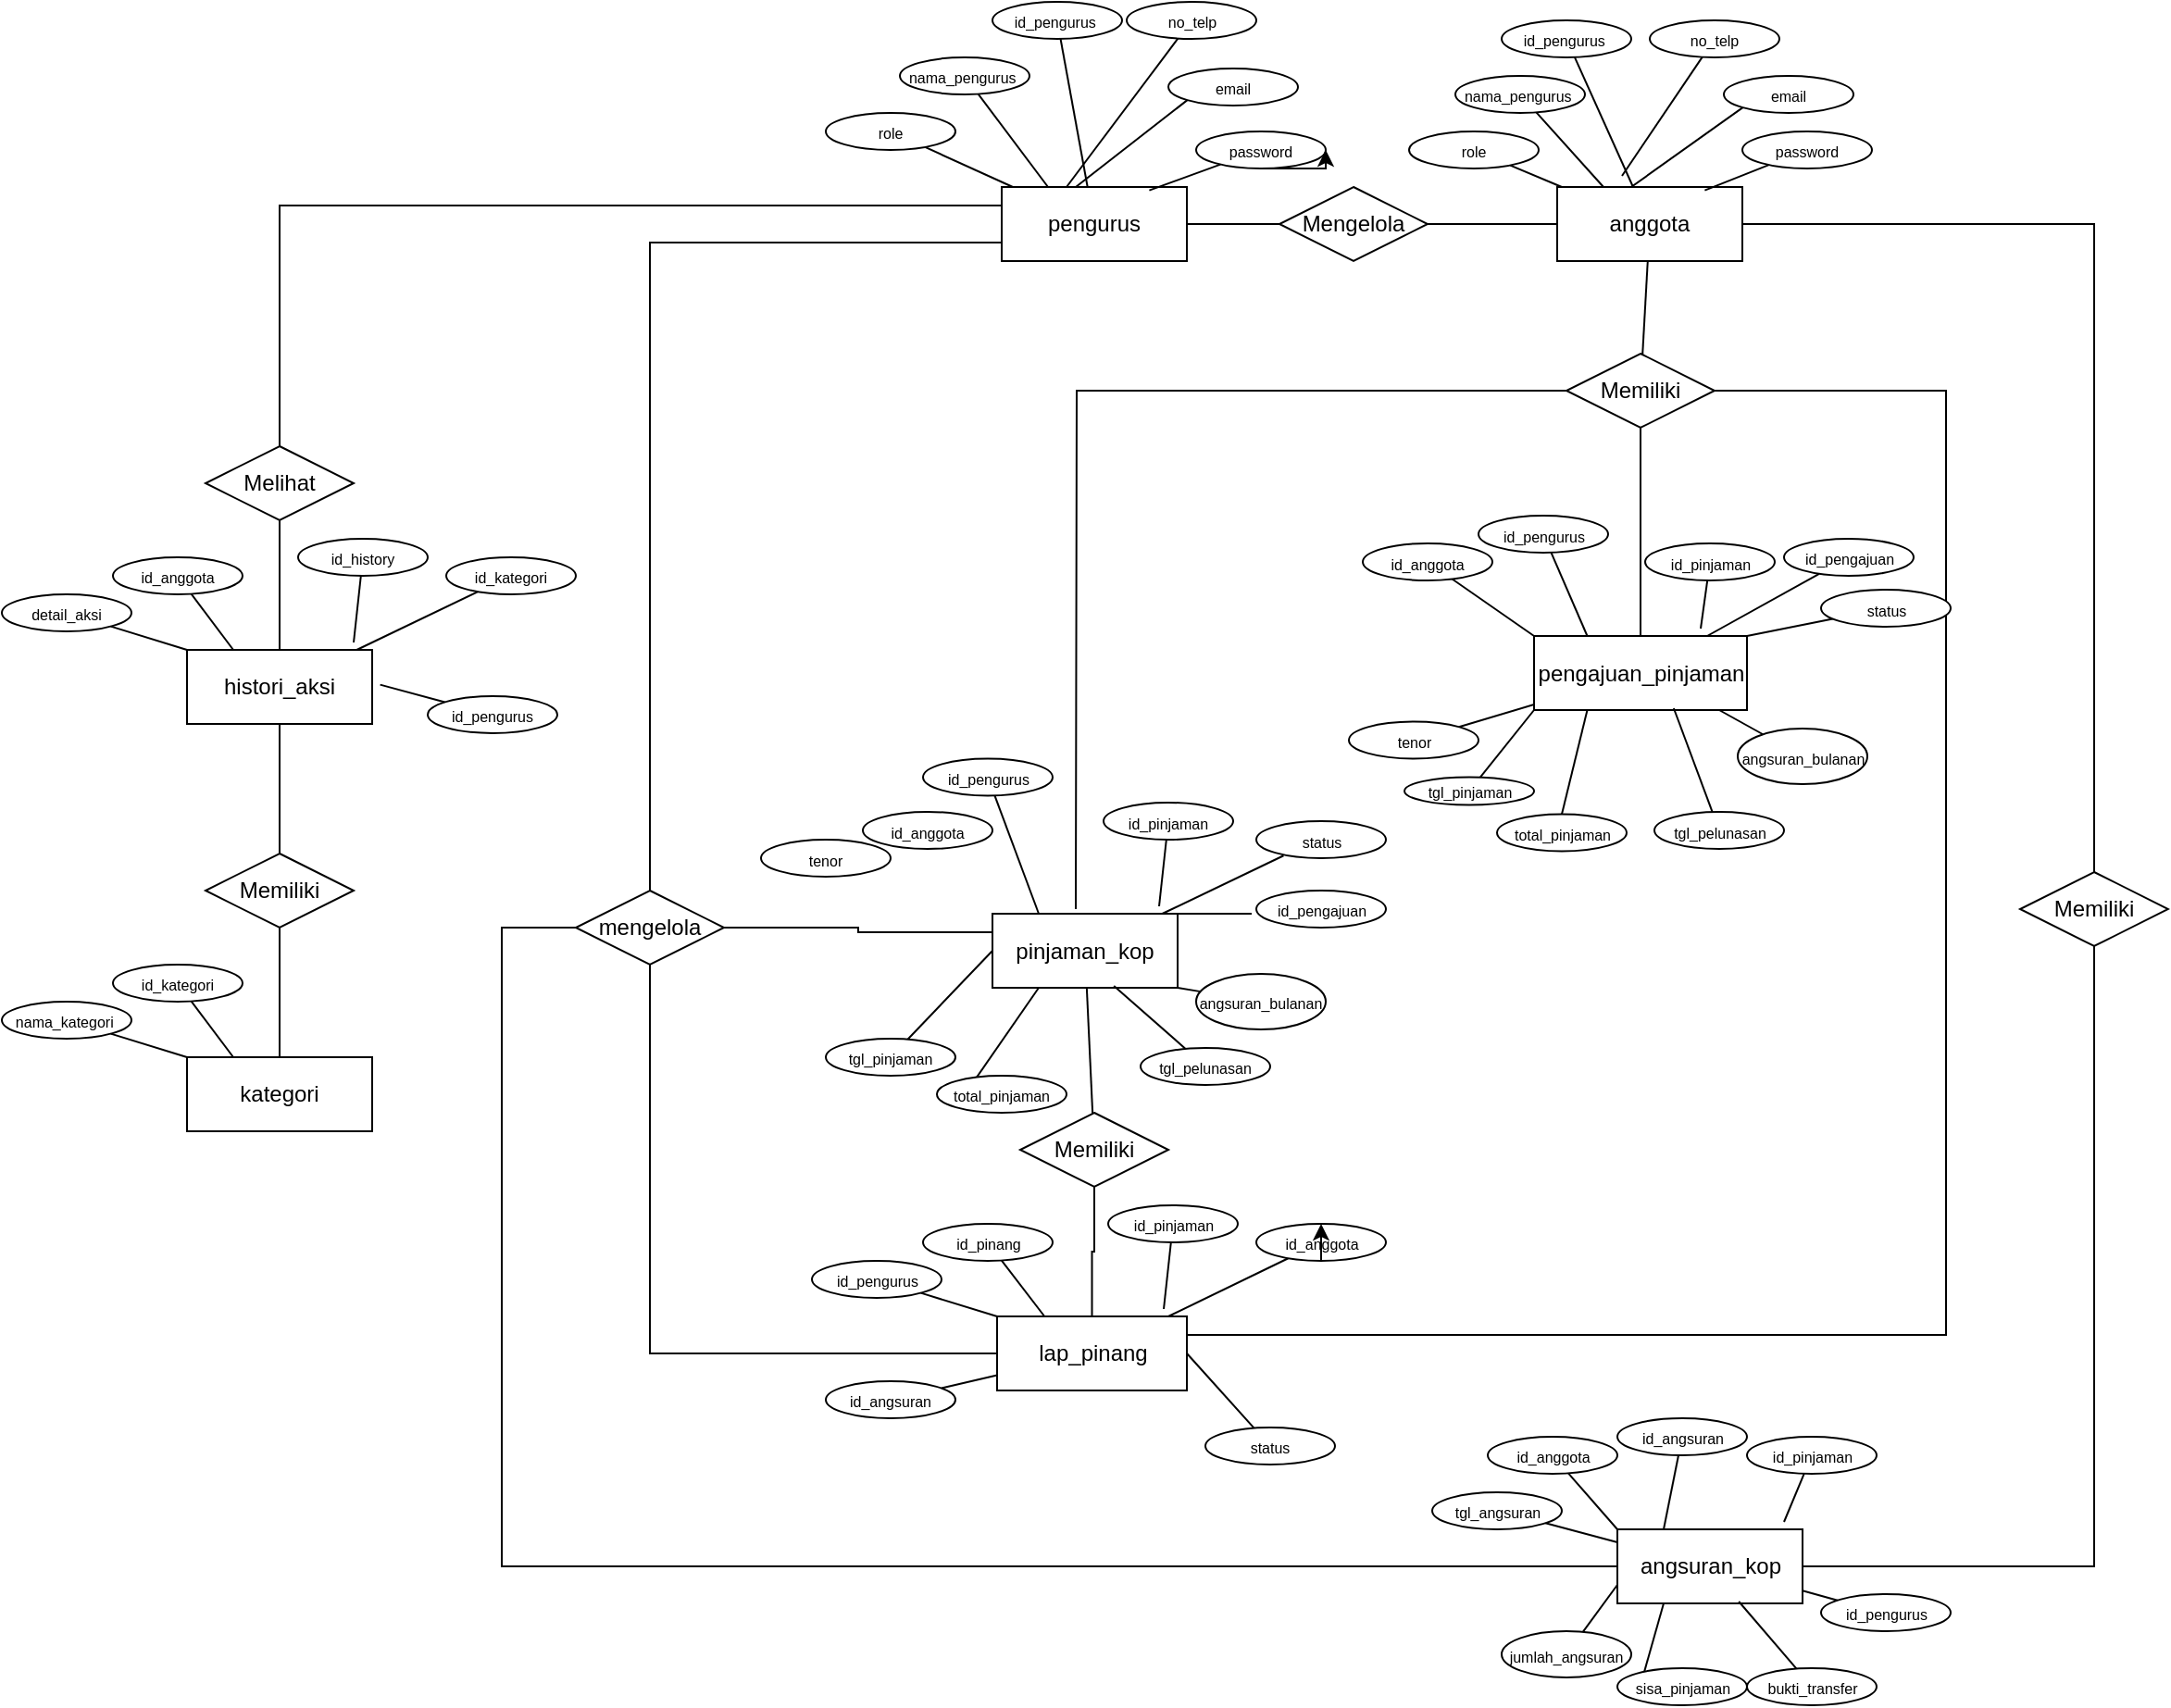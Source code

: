<mxfile version="21.5.2" type="github">
  <diagram name="Halaman-1" id="0R4BsoaivvHy4NkqvmWP">
    <mxGraphModel dx="3850" dy="1746" grid="1" gridSize="10" guides="1" tooltips="1" connect="1" arrows="1" fold="1" page="1" pageScale="1" pageWidth="850" pageHeight="1100" math="0" shadow="0">
      <root>
        <mxCell id="0" />
        <mxCell id="1" parent="0" />
        <mxCell id="HxtZCyK_g-6vB8FXcNJ6-14" style="edgeStyle=orthogonalEdgeStyle;rounded=0;orthogonalLoop=1;jettySize=auto;html=1;strokeWidth=1;endArrow=none;endFill=0;" parent="1" source="HxtZCyK_g-6vB8FXcNJ6-1" target="HxtZCyK_g-6vB8FXcNJ6-4" edge="1">
          <mxGeometry relative="1" as="geometry" />
        </mxCell>
        <mxCell id="T9FW8MjMHzxEppgOWQx2-153" style="edgeStyle=orthogonalEdgeStyle;rounded=0;orthogonalLoop=1;jettySize=auto;html=1;entryX=0.5;entryY=0;entryDx=0;entryDy=0;endArrow=none;endFill=0;" edge="1" parent="1" source="HxtZCyK_g-6vB8FXcNJ6-1" target="T9FW8MjMHzxEppgOWQx2-119">
          <mxGeometry relative="1" as="geometry">
            <Array as="points">
              <mxPoint x="-680" y="140" />
            </Array>
          </mxGeometry>
        </mxCell>
        <mxCell id="T9FW8MjMHzxEppgOWQx2-204" style="edgeStyle=orthogonalEdgeStyle;rounded=0;orthogonalLoop=1;jettySize=auto;html=1;entryX=0.5;entryY=0;entryDx=0;entryDy=0;endArrow=none;endFill=0;" edge="1" parent="1" source="HxtZCyK_g-6vB8FXcNJ6-1" target="T9FW8MjMHzxEppgOWQx2-192">
          <mxGeometry relative="1" as="geometry">
            <Array as="points">
              <mxPoint x="-480" y="160" />
            </Array>
          </mxGeometry>
        </mxCell>
        <mxCell id="HxtZCyK_g-6vB8FXcNJ6-1" value="pengurus" style="whiteSpace=wrap;html=1;align=center;" parent="1" vertex="1">
          <mxGeometry x="-290" y="130" width="100" height="40" as="geometry" />
        </mxCell>
        <mxCell id="HxtZCyK_g-6vB8FXcNJ6-67" style="edgeStyle=orthogonalEdgeStyle;rounded=0;orthogonalLoop=1;jettySize=auto;html=1;entryX=0;entryY=0.5;entryDx=0;entryDy=0;endArrow=none;endFill=0;" parent="1" source="HxtZCyK_g-6vB8FXcNJ6-4" target="HxtZCyK_g-6vB8FXcNJ6-51" edge="1">
          <mxGeometry relative="1" as="geometry" />
        </mxCell>
        <mxCell id="HxtZCyK_g-6vB8FXcNJ6-4" value="Mengelola" style="shape=rhombus;perimeter=rhombusPerimeter;whiteSpace=wrap;html=1;align=center;" parent="1" vertex="1">
          <mxGeometry x="-140" y="130" width="80" height="40" as="geometry" />
        </mxCell>
        <mxCell id="HxtZCyK_g-6vB8FXcNJ6-30" style="rounded=0;orthogonalLoop=1;jettySize=auto;html=1;endArrow=none;endFill=0;" parent="1" source="HxtZCyK_g-6vB8FXcNJ6-17" target="HxtZCyK_g-6vB8FXcNJ6-1" edge="1">
          <mxGeometry relative="1" as="geometry" />
        </mxCell>
        <mxCell id="HxtZCyK_g-6vB8FXcNJ6-17" value="&lt;font style=&quot;font-size: 8px;&quot;&gt;id_pengurus&amp;nbsp;&lt;/font&gt;" style="ellipse;whiteSpace=wrap;html=1;align=center;" parent="1" vertex="1">
          <mxGeometry x="-295" y="30" width="70" height="20" as="geometry" />
        </mxCell>
        <mxCell id="HxtZCyK_g-6vB8FXcNJ6-31" style="rounded=0;orthogonalLoop=1;jettySize=auto;html=1;endArrow=none;endFill=0;" parent="1" source="HxtZCyK_g-6vB8FXcNJ6-19" edge="1">
          <mxGeometry relative="1" as="geometry">
            <mxPoint x="-255" y="130" as="targetPoint" />
          </mxGeometry>
        </mxCell>
        <mxCell id="HxtZCyK_g-6vB8FXcNJ6-19" value="&lt;font style=&quot;font-size: 8px;&quot;&gt;no_telp&lt;/font&gt;" style="ellipse;whiteSpace=wrap;html=1;align=center;" parent="1" vertex="1">
          <mxGeometry x="-222.5" y="30" width="70" height="20" as="geometry" />
        </mxCell>
        <mxCell id="HxtZCyK_g-6vB8FXcNJ6-28" style="rounded=0;orthogonalLoop=1;jettySize=auto;html=1;entryX=0.25;entryY=0;entryDx=0;entryDy=0;endArrow=none;endFill=0;" parent="1" source="HxtZCyK_g-6vB8FXcNJ6-20" target="HxtZCyK_g-6vB8FXcNJ6-1" edge="1">
          <mxGeometry relative="1" as="geometry" />
        </mxCell>
        <mxCell id="HxtZCyK_g-6vB8FXcNJ6-20" value="&lt;font style=&quot;font-size: 8px;&quot;&gt;nama_pengurus&amp;nbsp;&lt;/font&gt;" style="ellipse;whiteSpace=wrap;html=1;align=center;" parent="1" vertex="1">
          <mxGeometry x="-345" y="60" width="70" height="20" as="geometry" />
        </mxCell>
        <mxCell id="HxtZCyK_g-6vB8FXcNJ6-21" style="edgeStyle=orthogonalEdgeStyle;rounded=0;orthogonalLoop=1;jettySize=auto;html=1;exitX=0.5;exitY=1;exitDx=0;exitDy=0;" parent="1" source="HxtZCyK_g-6vB8FXcNJ6-19" target="HxtZCyK_g-6vB8FXcNJ6-19" edge="1">
          <mxGeometry relative="1" as="geometry" />
        </mxCell>
        <mxCell id="HxtZCyK_g-6vB8FXcNJ6-32" style="rounded=0;orthogonalLoop=1;jettySize=auto;html=1;endArrow=none;endFill=0;entryX=0.4;entryY=0;entryDx=0;entryDy=0;entryPerimeter=0;exitX=0;exitY=1;exitDx=0;exitDy=0;" parent="1" source="HxtZCyK_g-6vB8FXcNJ6-22" target="HxtZCyK_g-6vB8FXcNJ6-1" edge="1">
          <mxGeometry relative="1" as="geometry" />
        </mxCell>
        <mxCell id="HxtZCyK_g-6vB8FXcNJ6-22" value="&lt;font style=&quot;font-size: 8px;&quot;&gt;email&lt;/font&gt;" style="ellipse;whiteSpace=wrap;html=1;align=center;" parent="1" vertex="1">
          <mxGeometry x="-200" y="66" width="70" height="20" as="geometry" />
        </mxCell>
        <mxCell id="HxtZCyK_g-6vB8FXcNJ6-33" style="rounded=0;orthogonalLoop=1;jettySize=auto;html=1;entryX=0.797;entryY=0.046;entryDx=0;entryDy=0;entryPerimeter=0;endArrow=none;endFill=0;" parent="1" source="HxtZCyK_g-6vB8FXcNJ6-23" target="HxtZCyK_g-6vB8FXcNJ6-1" edge="1">
          <mxGeometry relative="1" as="geometry" />
        </mxCell>
        <mxCell id="HxtZCyK_g-6vB8FXcNJ6-23" value="&lt;font style=&quot;font-size: 8px;&quot;&gt;password&lt;/font&gt;" style="ellipse;whiteSpace=wrap;html=1;align=center;" parent="1" vertex="1">
          <mxGeometry x="-185" y="100" width="70" height="20" as="geometry" />
        </mxCell>
        <mxCell id="HxtZCyK_g-6vB8FXcNJ6-26" style="rounded=0;orthogonalLoop=1;jettySize=auto;html=1;endArrow=none;endFill=0;" parent="1" source="HxtZCyK_g-6vB8FXcNJ6-24" target="HxtZCyK_g-6vB8FXcNJ6-1" edge="1">
          <mxGeometry relative="1" as="geometry" />
        </mxCell>
        <mxCell id="HxtZCyK_g-6vB8FXcNJ6-24" value="&lt;font style=&quot;font-size: 8px;&quot;&gt;role&lt;/font&gt;" style="ellipse;whiteSpace=wrap;html=1;align=center;" parent="1" vertex="1">
          <mxGeometry x="-385" y="90" width="70" height="20" as="geometry" />
        </mxCell>
        <mxCell id="T9FW8MjMHzxEppgOWQx2-188" style="rounded=0;orthogonalLoop=1;jettySize=auto;html=1;endArrow=none;endFill=0;" edge="1" parent="1" source="HxtZCyK_g-6vB8FXcNJ6-34" target="T9FW8MjMHzxEppgOWQx2-94">
          <mxGeometry relative="1" as="geometry" />
        </mxCell>
        <mxCell id="HxtZCyK_g-6vB8FXcNJ6-34" value="pinjaman_kop" style="whiteSpace=wrap;html=1;align=center;" parent="1" vertex="1">
          <mxGeometry x="-295" y="522.5" width="100" height="40" as="geometry" />
        </mxCell>
        <mxCell id="HxtZCyK_g-6vB8FXcNJ6-35" style="rounded=0;orthogonalLoop=1;jettySize=auto;html=1;endArrow=none;endFill=0;" parent="1" target="HxtZCyK_g-6vB8FXcNJ6-34" edge="1">
          <mxGeometry relative="1" as="geometry">
            <mxPoint x="-137.769" y="491.115" as="sourcePoint" />
          </mxGeometry>
        </mxCell>
        <mxCell id="HxtZCyK_g-6vB8FXcNJ6-36" value="&lt;font style=&quot;font-size: 8px;&quot;&gt;id_pengajuan&lt;/font&gt;" style="ellipse;whiteSpace=wrap;html=1;align=center;" parent="1" vertex="1">
          <mxGeometry x="-152.5" y="510" width="70" height="20" as="geometry" />
        </mxCell>
        <mxCell id="HxtZCyK_g-6vB8FXcNJ6-37" style="rounded=0;orthogonalLoop=1;jettySize=auto;html=1;endArrow=none;endFill=0;" parent="1" source="HxtZCyK_g-6vB8FXcNJ6-38" edge="1">
          <mxGeometry relative="1" as="geometry">
            <mxPoint x="-205" y="518.5" as="targetPoint" />
          </mxGeometry>
        </mxCell>
        <mxCell id="HxtZCyK_g-6vB8FXcNJ6-38" value="&lt;font style=&quot;font-size: 8px;&quot;&gt;id_pinjaman&lt;/font&gt;" style="ellipse;whiteSpace=wrap;html=1;align=center;" parent="1" vertex="1">
          <mxGeometry x="-235" y="462.5" width="70" height="20" as="geometry" />
        </mxCell>
        <mxCell id="HxtZCyK_g-6vB8FXcNJ6-39" style="rounded=0;orthogonalLoop=1;jettySize=auto;html=1;entryX=0.25;entryY=0;entryDx=0;entryDy=0;endArrow=none;endFill=0;" parent="1" source="HxtZCyK_g-6vB8FXcNJ6-40" target="HxtZCyK_g-6vB8FXcNJ6-34" edge="1">
          <mxGeometry relative="1" as="geometry" />
        </mxCell>
        <mxCell id="HxtZCyK_g-6vB8FXcNJ6-40" value="&lt;font style=&quot;font-size: 8px;&quot;&gt;id_pengurus&lt;/font&gt;" style="ellipse;whiteSpace=wrap;html=1;align=center;" parent="1" vertex="1">
          <mxGeometry x="-332.5" y="438.75" width="70" height="20" as="geometry" />
        </mxCell>
        <mxCell id="HxtZCyK_g-6vB8FXcNJ6-41" style="edgeStyle=orthogonalEdgeStyle;rounded=0;orthogonalLoop=1;jettySize=auto;html=1;exitX=0.5;exitY=1;exitDx=0;exitDy=0;" parent="1" source="HxtZCyK_g-6vB8FXcNJ6-38" target="HxtZCyK_g-6vB8FXcNJ6-38" edge="1">
          <mxGeometry relative="1" as="geometry" />
        </mxCell>
        <mxCell id="HxtZCyK_g-6vB8FXcNJ6-42" style="rounded=0;orthogonalLoop=1;jettySize=auto;html=1;endArrow=none;endFill=0;entryX=0.25;entryY=1;entryDx=0;entryDy=0;exitX=0;exitY=1;exitDx=0;exitDy=0;" parent="1" source="HxtZCyK_g-6vB8FXcNJ6-43" target="HxtZCyK_g-6vB8FXcNJ6-34" edge="1">
          <mxGeometry relative="1" as="geometry" />
        </mxCell>
        <mxCell id="HxtZCyK_g-6vB8FXcNJ6-43" value="&lt;font style=&quot;font-size: 8px;&quot;&gt;total_pinjaman&lt;/font&gt;" style="ellipse;whiteSpace=wrap;html=1;align=center;" parent="1" vertex="1">
          <mxGeometry x="-325" y="610" width="70" height="20" as="geometry" />
        </mxCell>
        <mxCell id="HxtZCyK_g-6vB8FXcNJ6-46" value="&lt;font style=&quot;font-size: 8px;&quot;&gt;id_anggota&lt;/font&gt;" style="ellipse;whiteSpace=wrap;html=1;align=center;" parent="1" vertex="1">
          <mxGeometry x="-365" y="467.5" width="70" height="20" as="geometry" />
        </mxCell>
        <mxCell id="T9FW8MjMHzxEppgOWQx2-181" style="rounded=0;orthogonalLoop=1;jettySize=auto;html=1;endArrow=none;endFill=0;" edge="1" parent="1" source="HxtZCyK_g-6vB8FXcNJ6-51" target="T9FW8MjMHzxEppgOWQx2-28">
          <mxGeometry relative="1" as="geometry" />
        </mxCell>
        <mxCell id="T9FW8MjMHzxEppgOWQx2-234" style="edgeStyle=orthogonalEdgeStyle;rounded=0;orthogonalLoop=1;jettySize=auto;html=1;entryX=0.5;entryY=0;entryDx=0;entryDy=0;endArrow=none;endFill=0;" edge="1" parent="1" source="HxtZCyK_g-6vB8FXcNJ6-51" target="T9FW8MjMHzxEppgOWQx2-233">
          <mxGeometry relative="1" as="geometry" />
        </mxCell>
        <mxCell id="HxtZCyK_g-6vB8FXcNJ6-51" value="anggota" style="whiteSpace=wrap;html=1;align=center;" parent="1" vertex="1">
          <mxGeometry x="10" y="130" width="100" height="40" as="geometry" />
        </mxCell>
        <mxCell id="HxtZCyK_g-6vB8FXcNJ6-52" style="rounded=0;orthogonalLoop=1;jettySize=auto;html=1;endArrow=none;endFill=0;" parent="1" source="HxtZCyK_g-6vB8FXcNJ6-53" target="HxtZCyK_g-6vB8FXcNJ6-51" edge="1">
          <mxGeometry relative="1" as="geometry" />
        </mxCell>
        <mxCell id="HxtZCyK_g-6vB8FXcNJ6-53" value="&lt;font style=&quot;font-size: 8px;&quot;&gt;id_pengurus&amp;nbsp;&lt;/font&gt;" style="ellipse;whiteSpace=wrap;html=1;align=center;" parent="1" vertex="1">
          <mxGeometry x="-20" y="40" width="70" height="20" as="geometry" />
        </mxCell>
        <mxCell id="HxtZCyK_g-6vB8FXcNJ6-54" style="rounded=0;orthogonalLoop=1;jettySize=auto;html=1;endArrow=none;endFill=0;" parent="1" source="HxtZCyK_g-6vB8FXcNJ6-55" edge="1">
          <mxGeometry relative="1" as="geometry">
            <mxPoint x="45" y="124" as="targetPoint" />
          </mxGeometry>
        </mxCell>
        <mxCell id="HxtZCyK_g-6vB8FXcNJ6-55" value="&lt;font style=&quot;font-size: 8px;&quot;&gt;no_telp&lt;/font&gt;" style="ellipse;whiteSpace=wrap;html=1;align=center;" parent="1" vertex="1">
          <mxGeometry x="60" y="40" width="70" height="20" as="geometry" />
        </mxCell>
        <mxCell id="HxtZCyK_g-6vB8FXcNJ6-56" style="rounded=0;orthogonalLoop=1;jettySize=auto;html=1;entryX=0.25;entryY=0;entryDx=0;entryDy=0;endArrow=none;endFill=0;" parent="1" source="HxtZCyK_g-6vB8FXcNJ6-57" target="HxtZCyK_g-6vB8FXcNJ6-51" edge="1">
          <mxGeometry relative="1" as="geometry" />
        </mxCell>
        <mxCell id="HxtZCyK_g-6vB8FXcNJ6-57" value="&lt;font style=&quot;font-size: 8px;&quot;&gt;nama_pengurus&amp;nbsp;&lt;/font&gt;" style="ellipse;whiteSpace=wrap;html=1;align=center;" parent="1" vertex="1">
          <mxGeometry x="-45" y="70" width="70" height="20" as="geometry" />
        </mxCell>
        <mxCell id="HxtZCyK_g-6vB8FXcNJ6-58" style="edgeStyle=orthogonalEdgeStyle;rounded=0;orthogonalLoop=1;jettySize=auto;html=1;exitX=0.5;exitY=1;exitDx=0;exitDy=0;" parent="1" source="HxtZCyK_g-6vB8FXcNJ6-55" target="HxtZCyK_g-6vB8FXcNJ6-55" edge="1">
          <mxGeometry relative="1" as="geometry" />
        </mxCell>
        <mxCell id="HxtZCyK_g-6vB8FXcNJ6-59" style="rounded=0;orthogonalLoop=1;jettySize=auto;html=1;endArrow=none;endFill=0;entryX=0.4;entryY=0;entryDx=0;entryDy=0;entryPerimeter=0;exitX=0;exitY=1;exitDx=0;exitDy=0;" parent="1" source="HxtZCyK_g-6vB8FXcNJ6-60" target="HxtZCyK_g-6vB8FXcNJ6-51" edge="1">
          <mxGeometry relative="1" as="geometry" />
        </mxCell>
        <mxCell id="HxtZCyK_g-6vB8FXcNJ6-60" value="&lt;font style=&quot;font-size: 8px;&quot;&gt;email&lt;/font&gt;" style="ellipse;whiteSpace=wrap;html=1;align=center;" parent="1" vertex="1">
          <mxGeometry x="100" y="70" width="70" height="20" as="geometry" />
        </mxCell>
        <mxCell id="HxtZCyK_g-6vB8FXcNJ6-61" style="rounded=0;orthogonalLoop=1;jettySize=auto;html=1;entryX=0.797;entryY=0.046;entryDx=0;entryDy=0;entryPerimeter=0;endArrow=none;endFill=0;" parent="1" source="HxtZCyK_g-6vB8FXcNJ6-62" target="HxtZCyK_g-6vB8FXcNJ6-51" edge="1">
          <mxGeometry relative="1" as="geometry" />
        </mxCell>
        <mxCell id="HxtZCyK_g-6vB8FXcNJ6-62" value="&lt;font style=&quot;font-size: 8px;&quot;&gt;password&lt;/font&gt;" style="ellipse;whiteSpace=wrap;html=1;align=center;" parent="1" vertex="1">
          <mxGeometry x="110" y="100" width="70" height="20" as="geometry" />
        </mxCell>
        <mxCell id="HxtZCyK_g-6vB8FXcNJ6-63" style="rounded=0;orthogonalLoop=1;jettySize=auto;html=1;endArrow=none;endFill=0;" parent="1" source="HxtZCyK_g-6vB8FXcNJ6-64" target="HxtZCyK_g-6vB8FXcNJ6-51" edge="1">
          <mxGeometry relative="1" as="geometry" />
        </mxCell>
        <mxCell id="HxtZCyK_g-6vB8FXcNJ6-64" value="&lt;font style=&quot;font-size: 8px;&quot;&gt;role&lt;/font&gt;" style="ellipse;whiteSpace=wrap;html=1;align=center;" parent="1" vertex="1">
          <mxGeometry x="-70" y="100" width="70" height="20" as="geometry" />
        </mxCell>
        <mxCell id="HxtZCyK_g-6vB8FXcNJ6-65" style="edgeStyle=orthogonalEdgeStyle;rounded=0;orthogonalLoop=1;jettySize=auto;html=1;exitX=0.5;exitY=1;exitDx=0;exitDy=0;" parent="1" source="HxtZCyK_g-6vB8FXcNJ6-53" target="HxtZCyK_g-6vB8FXcNJ6-53" edge="1">
          <mxGeometry relative="1" as="geometry" />
        </mxCell>
        <mxCell id="T9FW8MjMHzxEppgOWQx2-3" value="&lt;font style=&quot;font-size: 8px;&quot;&gt;tenor&lt;/font&gt;" style="ellipse;whiteSpace=wrap;html=1;align=center;" vertex="1" parent="1">
          <mxGeometry x="-420" y="482.5" width="70" height="20" as="geometry" />
        </mxCell>
        <mxCell id="T9FW8MjMHzxEppgOWQx2-8" style="rounded=0;orthogonalLoop=1;jettySize=auto;html=1;entryX=0;entryY=0.5;entryDx=0;entryDy=0;endArrow=none;endFill=0;" edge="1" parent="1" source="T9FW8MjMHzxEppgOWQx2-4" target="HxtZCyK_g-6vB8FXcNJ6-34">
          <mxGeometry relative="1" as="geometry" />
        </mxCell>
        <mxCell id="T9FW8MjMHzxEppgOWQx2-4" value="&lt;font style=&quot;font-size: 8px;&quot;&gt;tgl_pinjaman&lt;/font&gt;" style="ellipse;whiteSpace=wrap;html=1;align=center;" vertex="1" parent="1">
          <mxGeometry x="-385" y="590" width="70" height="20" as="geometry" />
        </mxCell>
        <mxCell id="T9FW8MjMHzxEppgOWQx2-10" style="rounded=0;orthogonalLoop=1;jettySize=auto;html=1;entryX=0.656;entryY=0.975;entryDx=0;entryDy=0;entryPerimeter=0;endArrow=none;endFill=0;" edge="1" parent="1" source="T9FW8MjMHzxEppgOWQx2-9" target="HxtZCyK_g-6vB8FXcNJ6-34">
          <mxGeometry relative="1" as="geometry" />
        </mxCell>
        <mxCell id="T9FW8MjMHzxEppgOWQx2-9" value="&lt;font style=&quot;font-size: 8px;&quot;&gt;tgl_pelunasan&lt;/font&gt;" style="ellipse;whiteSpace=wrap;html=1;align=center;" vertex="1" parent="1">
          <mxGeometry x="-215" y="595" width="70" height="20" as="geometry" />
        </mxCell>
        <mxCell id="T9FW8MjMHzxEppgOWQx2-12" style="rounded=0;orthogonalLoop=1;jettySize=auto;html=1;endArrow=none;endFill=0;" edge="1" parent="1" source="T9FW8MjMHzxEppgOWQx2-11">
          <mxGeometry relative="1" as="geometry">
            <mxPoint x="-195" y="562.5" as="targetPoint" />
          </mxGeometry>
        </mxCell>
        <mxCell id="T9FW8MjMHzxEppgOWQx2-11" value="&lt;font style=&quot;font-size: 8px;&quot;&gt;angsuran_bulanan&lt;/font&gt;" style="ellipse;whiteSpace=wrap;html=1;align=center;" vertex="1" parent="1">
          <mxGeometry x="-185" y="555" width="70" height="30" as="geometry" />
        </mxCell>
        <mxCell id="T9FW8MjMHzxEppgOWQx2-14" style="rounded=0;orthogonalLoop=1;jettySize=auto;html=1;entryX=1;entryY=0;entryDx=0;entryDy=0;endArrow=none;endFill=0;" edge="1" parent="1" target="HxtZCyK_g-6vB8FXcNJ6-34">
          <mxGeometry relative="1" as="geometry">
            <mxPoint x="-155" y="522.5" as="sourcePoint" />
          </mxGeometry>
        </mxCell>
        <mxCell id="T9FW8MjMHzxEppgOWQx2-13" value="&lt;font style=&quot;font-size: 8px;&quot;&gt;status&lt;/font&gt;" style="ellipse;whiteSpace=wrap;html=1;align=center;" vertex="1" parent="1">
          <mxGeometry x="-152.5" y="472.5" width="70" height="20" as="geometry" />
        </mxCell>
        <mxCell id="T9FW8MjMHzxEppgOWQx2-15" value="pengajuan_pinjaman" style="whiteSpace=wrap;html=1;align=center;" vertex="1" parent="1">
          <mxGeometry x="-2.5" y="372.5" width="115" height="40" as="geometry" />
        </mxCell>
        <mxCell id="T9FW8MjMHzxEppgOWQx2-16" style="rounded=0;orthogonalLoop=1;jettySize=auto;html=1;endArrow=none;endFill=0;" edge="1" parent="1" source="T9FW8MjMHzxEppgOWQx2-17" target="T9FW8MjMHzxEppgOWQx2-15">
          <mxGeometry relative="1" as="geometry" />
        </mxCell>
        <mxCell id="T9FW8MjMHzxEppgOWQx2-17" value="&lt;font style=&quot;font-size: 8px;&quot;&gt;id_pengajuan&lt;/font&gt;" style="ellipse;whiteSpace=wrap;html=1;align=center;" vertex="1" parent="1">
          <mxGeometry x="132.5" y="320" width="70" height="20" as="geometry" />
        </mxCell>
        <mxCell id="T9FW8MjMHzxEppgOWQx2-18" style="rounded=0;orthogonalLoop=1;jettySize=auto;html=1;endArrow=none;endFill=0;" edge="1" parent="1" source="T9FW8MjMHzxEppgOWQx2-19">
          <mxGeometry relative="1" as="geometry">
            <mxPoint x="87.5" y="368.5" as="targetPoint" />
          </mxGeometry>
        </mxCell>
        <mxCell id="T9FW8MjMHzxEppgOWQx2-19" value="&lt;font style=&quot;font-size: 8px;&quot;&gt;id_pinjaman&lt;/font&gt;" style="ellipse;whiteSpace=wrap;html=1;align=center;" vertex="1" parent="1">
          <mxGeometry x="57.5" y="322.5" width="70" height="20" as="geometry" />
        </mxCell>
        <mxCell id="T9FW8MjMHzxEppgOWQx2-20" style="rounded=0;orthogonalLoop=1;jettySize=auto;html=1;entryX=0.25;entryY=0;entryDx=0;entryDy=0;endArrow=none;endFill=0;" edge="1" parent="1" source="T9FW8MjMHzxEppgOWQx2-21" target="T9FW8MjMHzxEppgOWQx2-15">
          <mxGeometry relative="1" as="geometry" />
        </mxCell>
        <mxCell id="T9FW8MjMHzxEppgOWQx2-21" value="&lt;font style=&quot;font-size: 8px;&quot;&gt;id_pengurus&lt;/font&gt;" style="ellipse;whiteSpace=wrap;html=1;align=center;" vertex="1" parent="1">
          <mxGeometry x="-32.5" y="307.5" width="70" height="20" as="geometry" />
        </mxCell>
        <mxCell id="T9FW8MjMHzxEppgOWQx2-22" style="edgeStyle=orthogonalEdgeStyle;rounded=0;orthogonalLoop=1;jettySize=auto;html=1;exitX=0.5;exitY=1;exitDx=0;exitDy=0;" edge="1" parent="1" source="T9FW8MjMHzxEppgOWQx2-19" target="T9FW8MjMHzxEppgOWQx2-19">
          <mxGeometry relative="1" as="geometry" />
        </mxCell>
        <mxCell id="T9FW8MjMHzxEppgOWQx2-23" style="rounded=0;orthogonalLoop=1;jettySize=auto;html=1;endArrow=none;endFill=0;entryX=0.25;entryY=1;entryDx=0;entryDy=0;exitX=0.5;exitY=0;exitDx=0;exitDy=0;" edge="1" parent="1" source="T9FW8MjMHzxEppgOWQx2-24" target="T9FW8MjMHzxEppgOWQx2-15">
          <mxGeometry relative="1" as="geometry" />
        </mxCell>
        <mxCell id="T9FW8MjMHzxEppgOWQx2-24" value="&lt;font style=&quot;font-size: 8px;&quot;&gt;total_pinjaman&lt;/font&gt;" style="ellipse;whiteSpace=wrap;html=1;align=center;" vertex="1" parent="1">
          <mxGeometry x="-22.5" y="468.75" width="70" height="20" as="geometry" />
        </mxCell>
        <mxCell id="T9FW8MjMHzxEppgOWQx2-25" style="rounded=0;orthogonalLoop=1;jettySize=auto;html=1;entryX=0;entryY=0;entryDx=0;entryDy=0;endArrow=none;endFill=0;" edge="1" parent="1" source="T9FW8MjMHzxEppgOWQx2-26" target="T9FW8MjMHzxEppgOWQx2-15">
          <mxGeometry relative="1" as="geometry" />
        </mxCell>
        <mxCell id="T9FW8MjMHzxEppgOWQx2-26" value="&lt;font style=&quot;font-size: 8px;&quot;&gt;id_anggota&lt;/font&gt;" style="ellipse;whiteSpace=wrap;html=1;align=center;" vertex="1" parent="1">
          <mxGeometry x="-95" y="322.5" width="70" height="20" as="geometry" />
        </mxCell>
        <mxCell id="T9FW8MjMHzxEppgOWQx2-224" style="edgeStyle=orthogonalEdgeStyle;rounded=0;orthogonalLoop=1;jettySize=auto;html=1;endArrow=none;endFill=0;" edge="1" parent="1" source="T9FW8MjMHzxEppgOWQx2-28">
          <mxGeometry relative="1" as="geometry">
            <mxPoint x="-250" y="520" as="targetPoint" />
          </mxGeometry>
        </mxCell>
        <mxCell id="T9FW8MjMHzxEppgOWQx2-225" style="edgeStyle=orthogonalEdgeStyle;rounded=0;orthogonalLoop=1;jettySize=auto;html=1;entryX=0.5;entryY=0;entryDx=0;entryDy=0;endArrow=none;endFill=0;" edge="1" parent="1" source="T9FW8MjMHzxEppgOWQx2-28" target="T9FW8MjMHzxEppgOWQx2-15">
          <mxGeometry relative="1" as="geometry" />
        </mxCell>
        <mxCell id="T9FW8MjMHzxEppgOWQx2-232" style="edgeStyle=orthogonalEdgeStyle;rounded=0;orthogonalLoop=1;jettySize=auto;html=1;entryX=1;entryY=0.25;entryDx=0;entryDy=0;endArrow=none;endFill=0;" edge="1" parent="1" source="T9FW8MjMHzxEppgOWQx2-28" target="T9FW8MjMHzxEppgOWQx2-81">
          <mxGeometry relative="1" as="geometry">
            <Array as="points">
              <mxPoint x="220" y="240" />
              <mxPoint x="220" y="750" />
            </Array>
          </mxGeometry>
        </mxCell>
        <mxCell id="T9FW8MjMHzxEppgOWQx2-28" value="Memiliki" style="shape=rhombus;perimeter=rhombusPerimeter;whiteSpace=wrap;html=1;align=center;" vertex="1" parent="1">
          <mxGeometry x="15" y="220" width="80" height="40" as="geometry" />
        </mxCell>
        <mxCell id="T9FW8MjMHzxEppgOWQx2-29" style="rounded=0;orthogonalLoop=1;jettySize=auto;html=1;endArrow=none;endFill=0;" edge="1" parent="1" source="T9FW8MjMHzxEppgOWQx2-30" target="T9FW8MjMHzxEppgOWQx2-15">
          <mxGeometry relative="1" as="geometry" />
        </mxCell>
        <mxCell id="T9FW8MjMHzxEppgOWQx2-30" value="&lt;font style=&quot;font-size: 8px;&quot;&gt;tenor&lt;/font&gt;" style="ellipse;whiteSpace=wrap;html=1;align=center;" vertex="1" parent="1">
          <mxGeometry x="-102.5" y="418.75" width="70" height="20" as="geometry" />
        </mxCell>
        <mxCell id="T9FW8MjMHzxEppgOWQx2-31" style="rounded=0;orthogonalLoop=1;jettySize=auto;html=1;entryX=0;entryY=1;entryDx=0;entryDy=0;endArrow=none;endFill=0;" edge="1" parent="1" source="T9FW8MjMHzxEppgOWQx2-32" target="T9FW8MjMHzxEppgOWQx2-15">
          <mxGeometry relative="1" as="geometry" />
        </mxCell>
        <mxCell id="T9FW8MjMHzxEppgOWQx2-32" value="&lt;font style=&quot;font-size: 8px;&quot;&gt;tgl_pinjaman&lt;/font&gt;" style="ellipse;whiteSpace=wrap;html=1;align=center;" vertex="1" parent="1">
          <mxGeometry x="-72.5" y="448.75" width="70" height="15" as="geometry" />
        </mxCell>
        <mxCell id="T9FW8MjMHzxEppgOWQx2-33" style="rounded=0;orthogonalLoop=1;jettySize=auto;html=1;entryX=0.656;entryY=0.975;entryDx=0;entryDy=0;entryPerimeter=0;endArrow=none;endFill=0;" edge="1" parent="1" source="T9FW8MjMHzxEppgOWQx2-34" target="T9FW8MjMHzxEppgOWQx2-15">
          <mxGeometry relative="1" as="geometry" />
        </mxCell>
        <mxCell id="T9FW8MjMHzxEppgOWQx2-34" value="&lt;font style=&quot;font-size: 8px;&quot;&gt;tgl_pelunasan&lt;/font&gt;" style="ellipse;whiteSpace=wrap;html=1;align=center;" vertex="1" parent="1">
          <mxGeometry x="62.5" y="467.5" width="70" height="20" as="geometry" />
        </mxCell>
        <mxCell id="T9FW8MjMHzxEppgOWQx2-35" style="rounded=0;orthogonalLoop=1;jettySize=auto;html=1;endArrow=none;endFill=0;" edge="1" parent="1" source="T9FW8MjMHzxEppgOWQx2-36">
          <mxGeometry relative="1" as="geometry">
            <mxPoint x="97.5" y="412.5" as="targetPoint" />
          </mxGeometry>
        </mxCell>
        <mxCell id="T9FW8MjMHzxEppgOWQx2-36" value="&lt;font style=&quot;font-size: 8px;&quot;&gt;angsuran_bulanan&lt;/font&gt;" style="ellipse;whiteSpace=wrap;html=1;align=center;" vertex="1" parent="1">
          <mxGeometry x="107.5" y="422.5" width="70" height="30" as="geometry" />
        </mxCell>
        <mxCell id="T9FW8MjMHzxEppgOWQx2-37" style="rounded=0;orthogonalLoop=1;jettySize=auto;html=1;entryX=1;entryY=0;entryDx=0;entryDy=0;endArrow=none;endFill=0;" edge="1" parent="1" source="T9FW8MjMHzxEppgOWQx2-38" target="T9FW8MjMHzxEppgOWQx2-15">
          <mxGeometry relative="1" as="geometry" />
        </mxCell>
        <mxCell id="T9FW8MjMHzxEppgOWQx2-38" value="&lt;font style=&quot;font-size: 8px;&quot;&gt;status&lt;/font&gt;" style="ellipse;whiteSpace=wrap;html=1;align=center;" vertex="1" parent="1">
          <mxGeometry x="152.5" y="347.5" width="70" height="20" as="geometry" />
        </mxCell>
        <mxCell id="T9FW8MjMHzxEppgOWQx2-52" value="angsuran_kop" style="whiteSpace=wrap;html=1;align=center;" vertex="1" parent="1">
          <mxGeometry x="42.5" y="855" width="100" height="40" as="geometry" />
        </mxCell>
        <mxCell id="T9FW8MjMHzxEppgOWQx2-53" style="rounded=0;orthogonalLoop=1;jettySize=auto;html=1;endArrow=none;endFill=0;" edge="1" source="T9FW8MjMHzxEppgOWQx2-54" target="T9FW8MjMHzxEppgOWQx2-52" parent="1">
          <mxGeometry relative="1" as="geometry" />
        </mxCell>
        <mxCell id="T9FW8MjMHzxEppgOWQx2-54" value="&lt;font style=&quot;font-size: 8px;&quot;&gt;id_pengurus&lt;/font&gt;" style="ellipse;whiteSpace=wrap;html=1;align=center;" vertex="1" parent="1">
          <mxGeometry x="152.5" y="890" width="70" height="20" as="geometry" />
        </mxCell>
        <mxCell id="T9FW8MjMHzxEppgOWQx2-55" style="rounded=0;orthogonalLoop=1;jettySize=auto;html=1;endArrow=none;endFill=0;" edge="1" source="T9FW8MjMHzxEppgOWQx2-56" parent="1">
          <mxGeometry relative="1" as="geometry">
            <mxPoint x="132.5" y="851" as="targetPoint" />
          </mxGeometry>
        </mxCell>
        <mxCell id="T9FW8MjMHzxEppgOWQx2-56" value="&lt;font style=&quot;font-size: 8px;&quot;&gt;id_pinjaman&lt;/font&gt;" style="ellipse;whiteSpace=wrap;html=1;align=center;" vertex="1" parent="1">
          <mxGeometry x="112.5" y="805" width="70" height="20" as="geometry" />
        </mxCell>
        <mxCell id="T9FW8MjMHzxEppgOWQx2-57" style="rounded=0;orthogonalLoop=1;jettySize=auto;html=1;entryX=0.25;entryY=0;entryDx=0;entryDy=0;endArrow=none;endFill=0;" edge="1" source="T9FW8MjMHzxEppgOWQx2-58" target="T9FW8MjMHzxEppgOWQx2-52" parent="1">
          <mxGeometry relative="1" as="geometry" />
        </mxCell>
        <mxCell id="T9FW8MjMHzxEppgOWQx2-58" value="&lt;font style=&quot;font-size: 8px;&quot;&gt;id_angsuran&lt;/font&gt;" style="ellipse;whiteSpace=wrap;html=1;align=center;" vertex="1" parent="1">
          <mxGeometry x="42.5" y="795" width="70" height="20" as="geometry" />
        </mxCell>
        <mxCell id="T9FW8MjMHzxEppgOWQx2-59" style="edgeStyle=orthogonalEdgeStyle;rounded=0;orthogonalLoop=1;jettySize=auto;html=1;exitX=0.5;exitY=1;exitDx=0;exitDy=0;" edge="1" source="T9FW8MjMHzxEppgOWQx2-56" target="T9FW8MjMHzxEppgOWQx2-56" parent="1">
          <mxGeometry relative="1" as="geometry" />
        </mxCell>
        <mxCell id="T9FW8MjMHzxEppgOWQx2-60" style="rounded=0;orthogonalLoop=1;jettySize=auto;html=1;endArrow=none;endFill=0;entryX=0.25;entryY=1;entryDx=0;entryDy=0;exitX=0;exitY=1;exitDx=0;exitDy=0;" edge="1" source="T9FW8MjMHzxEppgOWQx2-61" target="T9FW8MjMHzxEppgOWQx2-52" parent="1">
          <mxGeometry relative="1" as="geometry" />
        </mxCell>
        <mxCell id="T9FW8MjMHzxEppgOWQx2-61" value="&lt;font style=&quot;font-size: 8px;&quot;&gt;sisa_pinjaman&lt;/font&gt;" style="ellipse;whiteSpace=wrap;html=1;align=center;" vertex="1" parent="1">
          <mxGeometry x="42.5" y="930" width="70" height="20" as="geometry" />
        </mxCell>
        <mxCell id="T9FW8MjMHzxEppgOWQx2-62" style="rounded=0;orthogonalLoop=1;jettySize=auto;html=1;entryX=0;entryY=0;entryDx=0;entryDy=0;endArrow=none;endFill=0;" edge="1" source="T9FW8MjMHzxEppgOWQx2-63" target="T9FW8MjMHzxEppgOWQx2-52" parent="1">
          <mxGeometry relative="1" as="geometry" />
        </mxCell>
        <mxCell id="T9FW8MjMHzxEppgOWQx2-63" value="&lt;font style=&quot;font-size: 8px;&quot;&gt;id_anggota&lt;/font&gt;" style="ellipse;whiteSpace=wrap;html=1;align=center;" vertex="1" parent="1">
          <mxGeometry x="-27.5" y="805" width="70" height="20" as="geometry" />
        </mxCell>
        <mxCell id="T9FW8MjMHzxEppgOWQx2-66" style="rounded=0;orthogonalLoop=1;jettySize=auto;html=1;endArrow=none;endFill=0;" edge="1" source="T9FW8MjMHzxEppgOWQx2-67" target="T9FW8MjMHzxEppgOWQx2-52" parent="1">
          <mxGeometry relative="1" as="geometry" />
        </mxCell>
        <mxCell id="T9FW8MjMHzxEppgOWQx2-67" value="&lt;font style=&quot;font-size: 8px;&quot;&gt;tgl_angsuran&lt;/font&gt;" style="ellipse;whiteSpace=wrap;html=1;align=center;" vertex="1" parent="1">
          <mxGeometry x="-57.5" y="835" width="70" height="20" as="geometry" />
        </mxCell>
        <mxCell id="T9FW8MjMHzxEppgOWQx2-68" style="rounded=0;orthogonalLoop=1;jettySize=auto;html=1;entryX=0;entryY=0.75;entryDx=0;entryDy=0;endArrow=none;endFill=0;" edge="1" source="T9FW8MjMHzxEppgOWQx2-69" target="T9FW8MjMHzxEppgOWQx2-52" parent="1">
          <mxGeometry relative="1" as="geometry" />
        </mxCell>
        <mxCell id="T9FW8MjMHzxEppgOWQx2-69" value="&lt;font style=&quot;font-size: 8px;&quot;&gt;jumlah_angsuran&lt;/font&gt;" style="ellipse;whiteSpace=wrap;html=1;align=center;" vertex="1" parent="1">
          <mxGeometry x="-20" y="910" width="70" height="25" as="geometry" />
        </mxCell>
        <mxCell id="T9FW8MjMHzxEppgOWQx2-70" style="rounded=0;orthogonalLoop=1;jettySize=auto;html=1;entryX=0.656;entryY=0.975;entryDx=0;entryDy=0;entryPerimeter=0;endArrow=none;endFill=0;" edge="1" source="T9FW8MjMHzxEppgOWQx2-71" target="T9FW8MjMHzxEppgOWQx2-52" parent="1">
          <mxGeometry relative="1" as="geometry" />
        </mxCell>
        <mxCell id="T9FW8MjMHzxEppgOWQx2-71" value="&lt;font style=&quot;font-size: 8px;&quot;&gt;bukti_transfer&lt;/font&gt;" style="ellipse;whiteSpace=wrap;html=1;align=center;" vertex="1" parent="1">
          <mxGeometry x="112.5" y="930" width="70" height="20" as="geometry" />
        </mxCell>
        <mxCell id="T9FW8MjMHzxEppgOWQx2-81" value="lap_pinang" style="whiteSpace=wrap;html=1;align=center;" vertex="1" parent="1">
          <mxGeometry x="-292.5" y="740" width="102.5" height="40" as="geometry" />
        </mxCell>
        <mxCell id="T9FW8MjMHzxEppgOWQx2-82" style="rounded=0;orthogonalLoop=1;jettySize=auto;html=1;endArrow=none;endFill=0;" edge="1" parent="1" source="T9FW8MjMHzxEppgOWQx2-83" target="T9FW8MjMHzxEppgOWQx2-81">
          <mxGeometry relative="1" as="geometry" />
        </mxCell>
        <mxCell id="T9FW8MjMHzxEppgOWQx2-83" value="&lt;font style=&quot;font-size: 8px;&quot;&gt;id_anggota&lt;/font&gt;" style="ellipse;whiteSpace=wrap;html=1;align=center;" vertex="1" parent="1">
          <mxGeometry x="-152.5" y="690" width="70" height="20" as="geometry" />
        </mxCell>
        <mxCell id="T9FW8MjMHzxEppgOWQx2-84" style="rounded=0;orthogonalLoop=1;jettySize=auto;html=1;endArrow=none;endFill=0;" edge="1" parent="1" source="T9FW8MjMHzxEppgOWQx2-85">
          <mxGeometry relative="1" as="geometry">
            <mxPoint x="-202.5" y="736" as="targetPoint" />
          </mxGeometry>
        </mxCell>
        <mxCell id="T9FW8MjMHzxEppgOWQx2-85" value="&lt;font style=&quot;font-size: 8px;&quot;&gt;id_pinjaman&lt;/font&gt;" style="ellipse;whiteSpace=wrap;html=1;align=center;" vertex="1" parent="1">
          <mxGeometry x="-232.5" y="680" width="70" height="20" as="geometry" />
        </mxCell>
        <mxCell id="T9FW8MjMHzxEppgOWQx2-86" style="rounded=0;orthogonalLoop=1;jettySize=auto;html=1;entryX=0.25;entryY=0;entryDx=0;entryDy=0;endArrow=none;endFill=0;" edge="1" parent="1" source="T9FW8MjMHzxEppgOWQx2-87" target="T9FW8MjMHzxEppgOWQx2-81">
          <mxGeometry relative="1" as="geometry" />
        </mxCell>
        <mxCell id="T9FW8MjMHzxEppgOWQx2-87" value="&lt;font style=&quot;font-size: 8px;&quot;&gt;id_pinang&lt;/font&gt;" style="ellipse;whiteSpace=wrap;html=1;align=center;" vertex="1" parent="1">
          <mxGeometry x="-332.5" y="690" width="70" height="20" as="geometry" />
        </mxCell>
        <mxCell id="T9FW8MjMHzxEppgOWQx2-88" style="edgeStyle=orthogonalEdgeStyle;rounded=0;orthogonalLoop=1;jettySize=auto;html=1;exitX=0.5;exitY=1;exitDx=0;exitDy=0;" edge="1" parent="1" source="T9FW8MjMHzxEppgOWQx2-85" target="T9FW8MjMHzxEppgOWQx2-85">
          <mxGeometry relative="1" as="geometry" />
        </mxCell>
        <mxCell id="T9FW8MjMHzxEppgOWQx2-91" style="rounded=0;orthogonalLoop=1;jettySize=auto;html=1;entryX=0;entryY=0;entryDx=0;entryDy=0;endArrow=none;endFill=0;" edge="1" parent="1" source="T9FW8MjMHzxEppgOWQx2-92" target="T9FW8MjMHzxEppgOWQx2-81">
          <mxGeometry relative="1" as="geometry" />
        </mxCell>
        <mxCell id="T9FW8MjMHzxEppgOWQx2-92" value="&lt;font style=&quot;font-size: 8px;&quot;&gt;id_pengurus&lt;/font&gt;" style="ellipse;whiteSpace=wrap;html=1;align=center;" vertex="1" parent="1">
          <mxGeometry x="-392.5" y="710" width="70" height="20" as="geometry" />
        </mxCell>
        <mxCell id="T9FW8MjMHzxEppgOWQx2-93" style="edgeStyle=orthogonalEdgeStyle;rounded=0;orthogonalLoop=1;jettySize=auto;html=1;endArrow=none;endFill=0;" edge="1" parent="1" source="T9FW8MjMHzxEppgOWQx2-94" target="T9FW8MjMHzxEppgOWQx2-81">
          <mxGeometry relative="1" as="geometry" />
        </mxCell>
        <mxCell id="T9FW8MjMHzxEppgOWQx2-94" value="Memiliki" style="shape=rhombus;perimeter=rhombusPerimeter;whiteSpace=wrap;html=1;align=center;" vertex="1" parent="1">
          <mxGeometry x="-280" y="630" width="80" height="40" as="geometry" />
        </mxCell>
        <mxCell id="T9FW8MjMHzxEppgOWQx2-95" style="rounded=0;orthogonalLoop=1;jettySize=auto;html=1;endArrow=none;endFill=0;" edge="1" parent="1" source="T9FW8MjMHzxEppgOWQx2-96" target="T9FW8MjMHzxEppgOWQx2-81">
          <mxGeometry relative="1" as="geometry" />
        </mxCell>
        <mxCell id="T9FW8MjMHzxEppgOWQx2-96" value="&lt;font style=&quot;font-size: 8px;&quot;&gt;id_angsuran&lt;/font&gt;" style="ellipse;whiteSpace=wrap;html=1;align=center;" vertex="1" parent="1">
          <mxGeometry x="-385" y="775" width="70" height="20" as="geometry" />
        </mxCell>
        <mxCell id="T9FW8MjMHzxEppgOWQx2-106" style="rounded=0;orthogonalLoop=1;jettySize=auto;html=1;endArrow=none;endFill=0;" edge="1" parent="1" source="T9FW8MjMHzxEppgOWQx2-104">
          <mxGeometry relative="1" as="geometry">
            <mxPoint x="-190" y="760" as="targetPoint" />
          </mxGeometry>
        </mxCell>
        <mxCell id="T9FW8MjMHzxEppgOWQx2-104" value="&lt;font style=&quot;font-size: 8px;&quot;&gt;status&lt;/font&gt;" style="ellipse;whiteSpace=wrap;html=1;align=center;" vertex="1" parent="1">
          <mxGeometry x="-180" y="800" width="70" height="20" as="geometry" />
        </mxCell>
        <mxCell id="T9FW8MjMHzxEppgOWQx2-152" style="rounded=0;orthogonalLoop=1;jettySize=auto;html=1;endArrow=none;endFill=0;" edge="1" parent="1" source="T9FW8MjMHzxEppgOWQx2-108" target="T9FW8MjMHzxEppgOWQx2-149">
          <mxGeometry relative="1" as="geometry" />
        </mxCell>
        <mxCell id="T9FW8MjMHzxEppgOWQx2-108" value="histori_aksi" style="whiteSpace=wrap;html=1;align=center;" vertex="1" parent="1">
          <mxGeometry x="-730" y="380" width="100" height="40" as="geometry" />
        </mxCell>
        <mxCell id="T9FW8MjMHzxEppgOWQx2-109" style="rounded=0;orthogonalLoop=1;jettySize=auto;html=1;endArrow=none;endFill=0;" edge="1" parent="1" source="T9FW8MjMHzxEppgOWQx2-110" target="T9FW8MjMHzxEppgOWQx2-108">
          <mxGeometry relative="1" as="geometry" />
        </mxCell>
        <mxCell id="T9FW8MjMHzxEppgOWQx2-110" value="&lt;font style=&quot;font-size: 8px;&quot;&gt;id_kategori&lt;/font&gt;" style="ellipse;whiteSpace=wrap;html=1;align=center;" vertex="1" parent="1">
          <mxGeometry x="-590" y="330" width="70" height="20" as="geometry" />
        </mxCell>
        <mxCell id="T9FW8MjMHzxEppgOWQx2-111" style="rounded=0;orthogonalLoop=1;jettySize=auto;html=1;endArrow=none;endFill=0;" edge="1" parent="1" source="T9FW8MjMHzxEppgOWQx2-112">
          <mxGeometry relative="1" as="geometry">
            <mxPoint x="-640" y="376" as="targetPoint" />
          </mxGeometry>
        </mxCell>
        <mxCell id="T9FW8MjMHzxEppgOWQx2-112" value="&lt;font style=&quot;font-size: 8px;&quot;&gt;id_history&lt;/font&gt;" style="ellipse;whiteSpace=wrap;html=1;align=center;" vertex="1" parent="1">
          <mxGeometry x="-670" y="320" width="70" height="20" as="geometry" />
        </mxCell>
        <mxCell id="T9FW8MjMHzxEppgOWQx2-113" style="rounded=0;orthogonalLoop=1;jettySize=auto;html=1;entryX=0.25;entryY=0;entryDx=0;entryDy=0;endArrow=none;endFill=0;" edge="1" parent="1" source="T9FW8MjMHzxEppgOWQx2-114" target="T9FW8MjMHzxEppgOWQx2-108">
          <mxGeometry relative="1" as="geometry" />
        </mxCell>
        <mxCell id="T9FW8MjMHzxEppgOWQx2-114" value="&lt;font style=&quot;font-size: 8px;&quot;&gt;id_anggota&lt;/font&gt;" style="ellipse;whiteSpace=wrap;html=1;align=center;" vertex="1" parent="1">
          <mxGeometry x="-770" y="330" width="70" height="20" as="geometry" />
        </mxCell>
        <mxCell id="T9FW8MjMHzxEppgOWQx2-115" style="edgeStyle=orthogonalEdgeStyle;rounded=0;orthogonalLoop=1;jettySize=auto;html=1;exitX=0.5;exitY=1;exitDx=0;exitDy=0;" edge="1" parent="1" source="T9FW8MjMHzxEppgOWQx2-112" target="T9FW8MjMHzxEppgOWQx2-112">
          <mxGeometry relative="1" as="geometry" />
        </mxCell>
        <mxCell id="T9FW8MjMHzxEppgOWQx2-116" style="rounded=0;orthogonalLoop=1;jettySize=auto;html=1;entryX=0;entryY=0;entryDx=0;entryDy=0;endArrow=none;endFill=0;" edge="1" parent="1" source="T9FW8MjMHzxEppgOWQx2-117" target="T9FW8MjMHzxEppgOWQx2-108">
          <mxGeometry relative="1" as="geometry" />
        </mxCell>
        <mxCell id="T9FW8MjMHzxEppgOWQx2-117" value="&lt;font style=&quot;font-size: 8px;&quot;&gt;detail_aksi&lt;/font&gt;" style="ellipse;whiteSpace=wrap;html=1;align=center;" vertex="1" parent="1">
          <mxGeometry x="-830" y="350" width="70" height="20" as="geometry" />
        </mxCell>
        <mxCell id="T9FW8MjMHzxEppgOWQx2-118" style="edgeStyle=orthogonalEdgeStyle;rounded=0;orthogonalLoop=1;jettySize=auto;html=1;endArrow=none;endFill=0;" edge="1" parent="1" source="T9FW8MjMHzxEppgOWQx2-119" target="T9FW8MjMHzxEppgOWQx2-108">
          <mxGeometry relative="1" as="geometry" />
        </mxCell>
        <mxCell id="T9FW8MjMHzxEppgOWQx2-119" value="Melihat" style="shape=rhombus;perimeter=rhombusPerimeter;whiteSpace=wrap;html=1;align=center;" vertex="1" parent="1">
          <mxGeometry x="-720" y="270" width="80" height="40" as="geometry" />
        </mxCell>
        <mxCell id="T9FW8MjMHzxEppgOWQx2-122" style="rounded=0;orthogonalLoop=1;jettySize=auto;html=1;entryX=1.043;entryY=0.47;entryDx=0;entryDy=0;entryPerimeter=0;endArrow=none;endFill=0;" edge="1" parent="1" source="T9FW8MjMHzxEppgOWQx2-123" target="T9FW8MjMHzxEppgOWQx2-108">
          <mxGeometry relative="1" as="geometry" />
        </mxCell>
        <mxCell id="T9FW8MjMHzxEppgOWQx2-123" value="&lt;font style=&quot;font-size: 8px;&quot;&gt;id_pengurus&lt;/font&gt;" style="ellipse;whiteSpace=wrap;html=1;align=center;" vertex="1" parent="1">
          <mxGeometry x="-600" y="405" width="70" height="20" as="geometry" />
        </mxCell>
        <mxCell id="T9FW8MjMHzxEppgOWQx2-138" value="kategori" style="whiteSpace=wrap;html=1;align=center;" vertex="1" parent="1">
          <mxGeometry x="-730" y="600" width="100" height="40" as="geometry" />
        </mxCell>
        <mxCell id="T9FW8MjMHzxEppgOWQx2-143" style="rounded=0;orthogonalLoop=1;jettySize=auto;html=1;entryX=0.25;entryY=0;entryDx=0;entryDy=0;endArrow=none;endFill=0;" edge="1" parent="1" source="T9FW8MjMHzxEppgOWQx2-144" target="T9FW8MjMHzxEppgOWQx2-138">
          <mxGeometry relative="1" as="geometry" />
        </mxCell>
        <mxCell id="T9FW8MjMHzxEppgOWQx2-144" value="&lt;font style=&quot;font-size: 8px;&quot;&gt;id_kategori&lt;/font&gt;" style="ellipse;whiteSpace=wrap;html=1;align=center;" vertex="1" parent="1">
          <mxGeometry x="-770" y="550" width="70" height="20" as="geometry" />
        </mxCell>
        <mxCell id="T9FW8MjMHzxEppgOWQx2-145" style="edgeStyle=orthogonalEdgeStyle;rounded=0;orthogonalLoop=1;jettySize=auto;html=1;exitX=0.5;exitY=1;exitDx=0;exitDy=0;" edge="1" parent="1">
          <mxGeometry relative="1" as="geometry">
            <mxPoint x="-635" y="560" as="sourcePoint" />
            <mxPoint x="-635" y="560" as="targetPoint" />
          </mxGeometry>
        </mxCell>
        <mxCell id="T9FW8MjMHzxEppgOWQx2-146" style="rounded=0;orthogonalLoop=1;jettySize=auto;html=1;entryX=0;entryY=0;entryDx=0;entryDy=0;endArrow=none;endFill=0;" edge="1" parent="1" source="T9FW8MjMHzxEppgOWQx2-147" target="T9FW8MjMHzxEppgOWQx2-138">
          <mxGeometry relative="1" as="geometry" />
        </mxCell>
        <mxCell id="T9FW8MjMHzxEppgOWQx2-147" value="&lt;font style=&quot;font-size: 8px;&quot;&gt;nama_kategori&amp;nbsp;&lt;/font&gt;" style="ellipse;whiteSpace=wrap;html=1;align=center;" vertex="1" parent="1">
          <mxGeometry x="-830" y="570" width="70" height="20" as="geometry" />
        </mxCell>
        <mxCell id="T9FW8MjMHzxEppgOWQx2-148" style="edgeStyle=orthogonalEdgeStyle;rounded=0;orthogonalLoop=1;jettySize=auto;html=1;endArrow=none;endFill=0;" edge="1" parent="1" source="T9FW8MjMHzxEppgOWQx2-149" target="T9FW8MjMHzxEppgOWQx2-138">
          <mxGeometry relative="1" as="geometry" />
        </mxCell>
        <mxCell id="T9FW8MjMHzxEppgOWQx2-149" value="Memiliki" style="shape=rhombus;perimeter=rhombusPerimeter;whiteSpace=wrap;html=1;align=center;" vertex="1" parent="1">
          <mxGeometry x="-720" y="490" width="80" height="40" as="geometry" />
        </mxCell>
        <mxCell id="T9FW8MjMHzxEppgOWQx2-158" style="edgeStyle=orthogonalEdgeStyle;rounded=0;orthogonalLoop=1;jettySize=auto;html=1;exitX=0.5;exitY=1;exitDx=0;exitDy=0;" edge="1" parent="1" source="T9FW8MjMHzxEppgOWQx2-104" target="T9FW8MjMHzxEppgOWQx2-104">
          <mxGeometry relative="1" as="geometry" />
        </mxCell>
        <mxCell id="T9FW8MjMHzxEppgOWQx2-205" style="edgeStyle=orthogonalEdgeStyle;rounded=0;orthogonalLoop=1;jettySize=auto;html=1;entryX=0;entryY=0.5;entryDx=0;entryDy=0;endArrow=none;endFill=0;" edge="1" parent="1" source="T9FW8MjMHzxEppgOWQx2-192" target="T9FW8MjMHzxEppgOWQx2-81">
          <mxGeometry relative="1" as="geometry">
            <Array as="points">
              <mxPoint x="-480" y="760" />
            </Array>
          </mxGeometry>
        </mxCell>
        <mxCell id="T9FW8MjMHzxEppgOWQx2-206" style="edgeStyle=orthogonalEdgeStyle;rounded=0;orthogonalLoop=1;jettySize=auto;html=1;entryX=0;entryY=0.5;entryDx=0;entryDy=0;endArrow=none;endFill=0;" edge="1" parent="1" source="T9FW8MjMHzxEppgOWQx2-192" target="T9FW8MjMHzxEppgOWQx2-52">
          <mxGeometry relative="1" as="geometry">
            <mxPoint x="130" y="851.231" as="targetPoint" />
            <Array as="points">
              <mxPoint x="-560" y="530" />
              <mxPoint x="-560" y="875" />
            </Array>
          </mxGeometry>
        </mxCell>
        <mxCell id="T9FW8MjMHzxEppgOWQx2-229" style="edgeStyle=orthogonalEdgeStyle;rounded=0;orthogonalLoop=1;jettySize=auto;html=1;entryX=0;entryY=0.25;entryDx=0;entryDy=0;endArrow=none;endFill=0;" edge="1" parent="1" source="T9FW8MjMHzxEppgOWQx2-192" target="HxtZCyK_g-6vB8FXcNJ6-34">
          <mxGeometry relative="1" as="geometry" />
        </mxCell>
        <mxCell id="T9FW8MjMHzxEppgOWQx2-192" value="mengelola" style="shape=rhombus;perimeter=rhombusPerimeter;whiteSpace=wrap;html=1;align=center;" vertex="1" parent="1">
          <mxGeometry x="-520" y="510" width="80" height="40" as="geometry" />
        </mxCell>
        <mxCell id="T9FW8MjMHzxEppgOWQx2-220" style="edgeStyle=orthogonalEdgeStyle;rounded=0;orthogonalLoop=1;jettySize=auto;html=1;exitX=0.5;exitY=1;exitDx=0;exitDy=0;entryX=1;entryY=0.5;entryDx=0;entryDy=0;" edge="1" parent="1" source="HxtZCyK_g-6vB8FXcNJ6-23" target="HxtZCyK_g-6vB8FXcNJ6-23">
          <mxGeometry relative="1" as="geometry" />
        </mxCell>
        <mxCell id="T9FW8MjMHzxEppgOWQx2-231" style="edgeStyle=orthogonalEdgeStyle;rounded=0;orthogonalLoop=1;jettySize=auto;html=1;exitX=0.5;exitY=1;exitDx=0;exitDy=0;entryX=0.5;entryY=0;entryDx=0;entryDy=0;" edge="1" parent="1" source="T9FW8MjMHzxEppgOWQx2-83" target="T9FW8MjMHzxEppgOWQx2-83">
          <mxGeometry relative="1" as="geometry" />
        </mxCell>
        <mxCell id="T9FW8MjMHzxEppgOWQx2-235" style="edgeStyle=orthogonalEdgeStyle;rounded=0;orthogonalLoop=1;jettySize=auto;html=1;entryX=1;entryY=0.5;entryDx=0;entryDy=0;endArrow=none;endFill=0;" edge="1" parent="1" source="T9FW8MjMHzxEppgOWQx2-233" target="T9FW8MjMHzxEppgOWQx2-52">
          <mxGeometry relative="1" as="geometry">
            <Array as="points">
              <mxPoint x="300" y="875" />
            </Array>
          </mxGeometry>
        </mxCell>
        <mxCell id="T9FW8MjMHzxEppgOWQx2-233" value="Memiliki" style="shape=rhombus;perimeter=rhombusPerimeter;whiteSpace=wrap;html=1;align=center;" vertex="1" parent="1">
          <mxGeometry x="260" y="500" width="80" height="40" as="geometry" />
        </mxCell>
      </root>
    </mxGraphModel>
  </diagram>
</mxfile>
